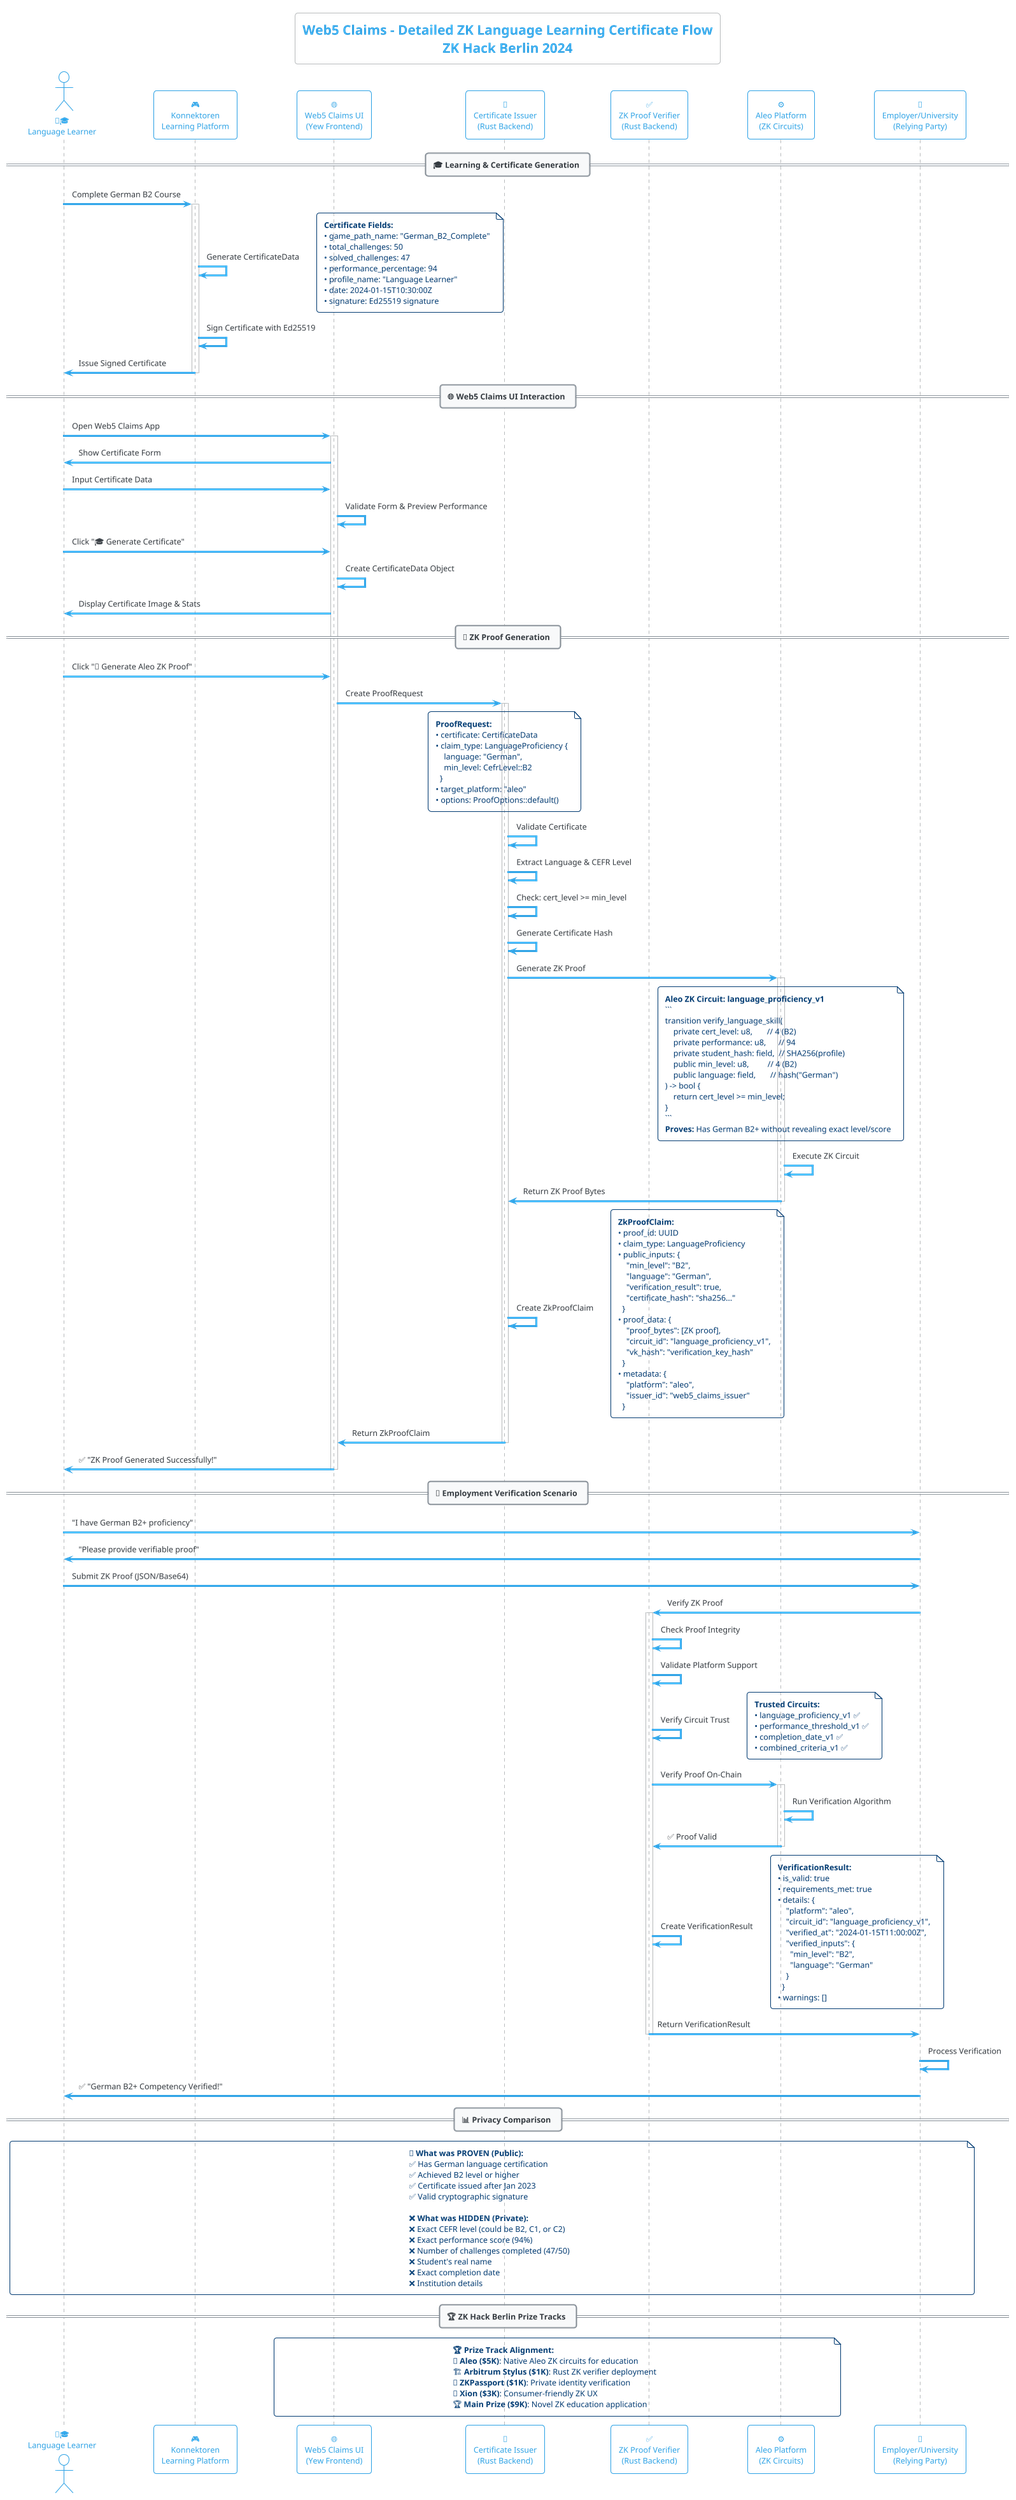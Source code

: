 @startuml web5claims-detailed-flow
!theme cerulean-outline

title Web5 Claims - Detailed ZK Language Learning Certificate Flow\n**ZK Hack Berlin 2024**

actor "👨‍🎓\nLanguage Learner" as learner
participant "🎮\nKonnektoren\nLearning Platform" as konnektoren
participant "🌐\nWeb5 Claims UI\n(Yew Frontend)" as ui
participant "🔐\nCertificate Issuer\n(Rust Backend)" as issuer
participant "✅\nZK Proof Verifier\n(Rust Backend)" as verifier
participant "⚙️\nAleo Platform\n(ZK Circuits)" as aleo
participant "🏢\nEmployer/University\n(Relying Party)" as employer

== 🎓 Learning & Certificate Generation ==
learner -> konnektoren: Complete German B2 Course
activate konnektoren

konnektoren -> konnektoren: Generate CertificateData
note right
**Certificate Fields:**
• game_path_name: "German_B2_Complete"
• total_challenges: 50
• solved_challenges: 47
• performance_percentage: 94
• profile_name: "Language Learner"
• date: 2024-01-15T10:30:00Z
• signature: Ed25519 signature
end note

konnektoren -> konnektoren: Sign Certificate with Ed25519
konnektoren -> learner: Issue Signed Certificate
deactivate konnektoren

== 🌐 Web5 Claims UI Interaction ==
learner -> ui: Open Web5 Claims App
activate ui

ui -> learner: Show Certificate Form
learner -> ui: Input Certificate Data
ui -> ui: Validate Form & Preview Performance

learner -> ui: Click "🎓 Generate Certificate"
ui -> ui: Create CertificateData Object
ui -> learner: Display Certificate Image & Stats

== 🔐 ZK Proof Generation ==
learner -> ui: Click "🚀 Generate Aleo ZK Proof"
ui -> issuer: Create ProofRequest
activate issuer

note over issuer
**ProofRequest:**
• certificate: CertificateData
• claim_type: LanguageProficiency {
    language: "German",
    min_level: CefrLevel::B2
  }
• target_platform: "aleo"
• options: ProofOptions::default()
end note

issuer -> issuer: Validate Certificate
issuer -> issuer: Extract Language & CEFR Level
issuer -> issuer: Check: cert_level >= min_level
issuer -> issuer: Generate Certificate Hash

issuer -> aleo: Generate ZK Proof
activate aleo

note over aleo
**Aleo ZK Circuit: language_proficiency_v1**
```
transition verify_language_skill(
    private cert_level: u8,       // 4 (B2)
    private performance: u8,      // 94
    private student_hash: field,  // SHA256(profile)
    public min_level: u8,         // 4 (B2)
    public language: field,       // hash("German")
) -> bool {
    return cert_level >= min_level;
}
```
**Proves:** Has German B2+ without revealing exact level/score
end note

aleo -> aleo: Execute ZK Circuit
aleo -> issuer: Return ZK Proof Bytes
deactivate aleo

issuer -> issuer: Create ZkProofClaim
note right
**ZkProofClaim:**
• proof_id: UUID
• claim_type: LanguageProficiency
• public_inputs: {
    "min_level": "B2",
    "language": "German",
    "verification_result": true,
    "certificate_hash": "sha256..."
  }
• proof_data: {
    "proof_bytes": [ZK proof],
    "circuit_id": "language_proficiency_v1",
    "vk_hash": "verification_key_hash"
  }
• metadata: {
    "platform": "aleo",
    "issuer_id": "web5_claims_issuer"
  }
end note

issuer -> ui: Return ZkProofClaim
deactivate issuer

ui -> learner: ✅ "ZK Proof Generated Successfully!"
deactivate ui

== 💼 Employment Verification Scenario ==
learner -> employer: "I have German B2+ proficiency"
employer -> learner: "Please provide verifiable proof"

learner -> employer: Submit ZK Proof (JSON/Base64)
employer -> verifier: Verify ZK Proof
activate verifier

verifier -> verifier: Check Proof Integrity
verifier -> verifier: Validate Platform Support
verifier -> verifier: Verify Circuit Trust
note right
**Trusted Circuits:**
• language_proficiency_v1 ✅
• performance_threshold_v1 ✅
• completion_date_v1 ✅
• combined_criteria_v1 ✅
end note

verifier -> aleo: Verify Proof On-Chain
activate aleo
aleo -> aleo: Run Verification Algorithm
aleo -> verifier: ✅ Proof Valid
deactivate aleo

verifier -> verifier: Create VerificationResult
note right
**VerificationResult:**
• is_valid: true
• requirements_met: true
• details: {
    "platform": "aleo",
    "circuit_id": "language_proficiency_v1",
    "verified_at": "2024-01-15T11:00:00Z",
    "verified_inputs": {
      "min_level": "B2",
      "language": "German"
    }
  }
• warnings: []
end note

verifier -> employer: Return VerificationResult
deactivate verifier

employer -> employer: Process Verification
employer -> learner: ✅ "German B2+ Competency Verified!"

== 📊 Privacy Comparison ==
note over learner, employer
**🔐 What was PROVEN (Public):**
✅ Has German language certification
✅ Achieved B2 level or higher
✅ Certificate issued after Jan 2023
✅ Valid cryptographic signature

**❌ What was HIDDEN (Private):**
❌ Exact CEFR level (could be B2, C1, or C2)
❌ Exact performance score (94%)
❌ Number of challenges completed (47/50)
❌ Student's real name
❌ Exact completion date
❌ Institution details
end note

== 🏆 ZK Hack Berlin Prize Tracks ==
note over ui, aleo
**🏆 Prize Track Alignment:**
🥇 **Aleo ($5K)**: Native Aleo ZK circuits for education
🏗️ **Arbitrum Stylus ($1K)**: Rust ZK verifier deployment
🔐 **ZKPassport ($1K)**: Private identity verification
👥 **Xion ($3K)**: Consumer-friendly ZK UX
🏆 **Main Prize ($9K)**: Novel ZK education application
end note

@enduml
